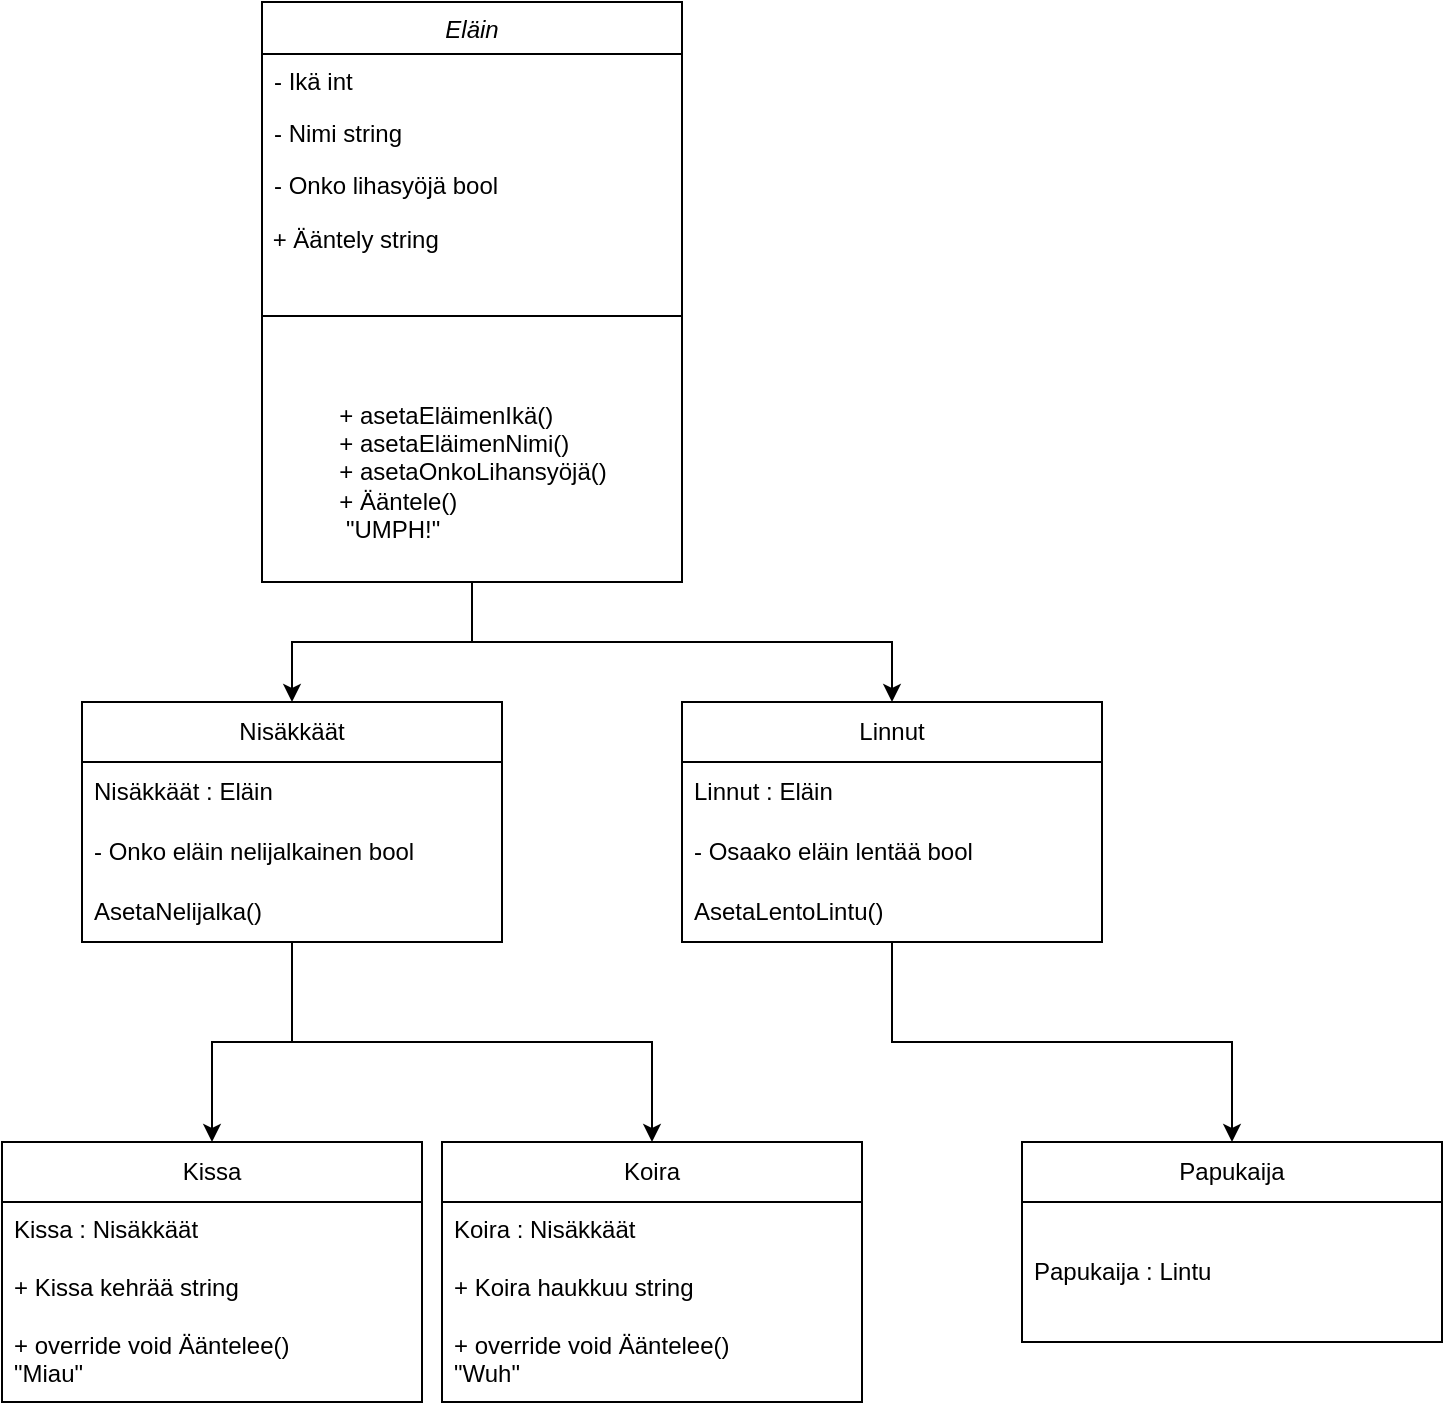 <mxfile version="21.3.1" type="github">
  <diagram id="C5RBs43oDa-KdzZeNtuy" name="Page-1">
    <mxGraphModel dx="1050" dy="530" grid="1" gridSize="10" guides="1" tooltips="1" connect="1" arrows="1" fold="1" page="1" pageScale="1" pageWidth="827" pageHeight="1169" math="0" shadow="0">
      <root>
        <mxCell id="WIyWlLk6GJQsqaUBKTNV-0" />
        <mxCell id="WIyWlLk6GJQsqaUBKTNV-1" parent="WIyWlLk6GJQsqaUBKTNV-0" />
        <mxCell id="bjRe2BsUZr60IzQaSMLA-25" style="edgeStyle=orthogonalEdgeStyle;rounded=0;orthogonalLoop=1;jettySize=auto;html=1;" edge="1" parent="WIyWlLk6GJQsqaUBKTNV-1" source="zkfFHV4jXpPFQw0GAbJ--0" target="bjRe2BsUZr60IzQaSMLA-20">
          <mxGeometry relative="1" as="geometry" />
        </mxCell>
        <mxCell id="zkfFHV4jXpPFQw0GAbJ--0" value="Eläin" style="swimlane;fontStyle=2;align=center;verticalAlign=top;childLayout=stackLayout;horizontal=1;startSize=26;horizontalStack=0;resizeParent=1;resizeLast=0;collapsible=1;marginBottom=0;rounded=0;shadow=0;strokeWidth=1;" parent="WIyWlLk6GJQsqaUBKTNV-1" vertex="1">
          <mxGeometry x="170" y="10" width="210" height="290" as="geometry">
            <mxRectangle x="230" y="140" width="160" height="26" as="alternateBounds" />
          </mxGeometry>
        </mxCell>
        <mxCell id="zkfFHV4jXpPFQw0GAbJ--1" value="- Ikä int" style="text;align=left;verticalAlign=top;spacingLeft=4;spacingRight=4;overflow=hidden;rotatable=0;points=[[0,0.5],[1,0.5]];portConstraint=eastwest;" parent="zkfFHV4jXpPFQw0GAbJ--0" vertex="1">
          <mxGeometry y="26" width="210" height="26" as="geometry" />
        </mxCell>
        <mxCell id="zkfFHV4jXpPFQw0GAbJ--2" value="- Nimi string" style="text;align=left;verticalAlign=top;spacingLeft=4;spacingRight=4;overflow=hidden;rotatable=0;points=[[0,0.5],[1,0.5]];portConstraint=eastwest;rounded=0;shadow=0;html=0;" parent="zkfFHV4jXpPFQw0GAbJ--0" vertex="1">
          <mxGeometry y="52" width="210" height="26" as="geometry" />
        </mxCell>
        <mxCell id="zkfFHV4jXpPFQw0GAbJ--3" value="- Onko lihasyöjä bool" style="text;align=left;verticalAlign=top;spacingLeft=4;spacingRight=4;overflow=hidden;rotatable=0;points=[[0,0.5],[1,0.5]];portConstraint=eastwest;rounded=0;shadow=0;html=0;" parent="zkfFHV4jXpPFQw0GAbJ--0" vertex="1">
          <mxGeometry y="78" width="210" height="26" as="geometry" />
        </mxCell>
        <mxCell id="bjRe2BsUZr60IzQaSMLA-0" value="&lt;div align=&quot;left&quot;&gt;&amp;nbsp;+ Ääntely string&lt;br&gt;&lt;/div&gt;" style="text;html=1;align=left;verticalAlign=middle;resizable=0;points=[];autosize=1;strokeColor=none;fillColor=none;" vertex="1" parent="zkfFHV4jXpPFQw0GAbJ--0">
          <mxGeometry y="104" width="210" height="30" as="geometry" />
        </mxCell>
        <mxCell id="zkfFHV4jXpPFQw0GAbJ--4" value="" style="line;html=1;strokeWidth=1;align=left;verticalAlign=middle;spacingTop=-1;spacingLeft=3;spacingRight=3;rotatable=0;labelPosition=right;points=[];portConstraint=eastwest;" parent="zkfFHV4jXpPFQw0GAbJ--0" vertex="1">
          <mxGeometry y="134" width="210" height="46" as="geometry" />
        </mxCell>
        <mxCell id="bjRe2BsUZr60IzQaSMLA-2" value="&amp;nbsp;&lt;br&gt;&lt;div align=&quot;left&quot;&gt;+ asetaEläimenIkä()&lt;/div&gt;&lt;div align=&quot;left&quot;&gt;+ asetaEläimenNimi()&lt;/div&gt;&lt;div align=&quot;left&quot;&gt;+ asetaOnkoLihansyöjä()&lt;/div&gt;&lt;div align=&quot;left&quot;&gt;+ Ääntele() &lt;br&gt;&amp;nbsp;&quot;UMPH!&quot;&lt;br&gt;&lt;/div&gt;&lt;div align=&quot;left&quot;&gt;&lt;br&gt;&lt;/div&gt;" style="text;html=1;align=center;verticalAlign=middle;resizable=0;points=[];autosize=1;strokeColor=none;fillColor=none;" vertex="1" parent="zkfFHV4jXpPFQw0GAbJ--0">
          <mxGeometry y="180" width="210" height="110" as="geometry" />
        </mxCell>
        <mxCell id="bjRe2BsUZr60IzQaSMLA-5" value="Kissa" style="swimlane;fontStyle=0;childLayout=stackLayout;horizontal=1;startSize=30;horizontalStack=0;resizeParent=1;resizeParentMax=0;resizeLast=0;collapsible=1;marginBottom=0;whiteSpace=wrap;html=1;" vertex="1" parent="WIyWlLk6GJQsqaUBKTNV-1">
          <mxGeometry x="40" y="580" width="210" height="130" as="geometry" />
        </mxCell>
        <mxCell id="bjRe2BsUZr60IzQaSMLA-8" value="&lt;div&gt;Kissa : Nisäkkäät&lt;/div&gt;&lt;div&gt;&lt;br&gt;&lt;/div&gt;&lt;div&gt;+ Kissa kehrää string&lt;br&gt;&lt;/div&gt;&lt;div&gt;&lt;br&gt;&lt;/div&gt;&lt;div&gt;+ override void Ääntelee()&lt;br&gt;&quot;Miau&quot;&lt;br&gt;&lt;/div&gt;" style="text;strokeColor=none;fillColor=none;align=left;verticalAlign=middle;spacingLeft=4;spacingRight=4;overflow=hidden;points=[[0,0.5],[1,0.5]];portConstraint=eastwest;rotatable=0;whiteSpace=wrap;html=1;" vertex="1" parent="bjRe2BsUZr60IzQaSMLA-5">
          <mxGeometry y="30" width="210" height="100" as="geometry" />
        </mxCell>
        <mxCell id="bjRe2BsUZr60IzQaSMLA-9" value="Koira" style="swimlane;fontStyle=0;childLayout=stackLayout;horizontal=1;startSize=30;horizontalStack=0;resizeParent=1;resizeParentMax=0;resizeLast=0;collapsible=1;marginBottom=0;whiteSpace=wrap;html=1;" vertex="1" parent="WIyWlLk6GJQsqaUBKTNV-1">
          <mxGeometry x="260" y="580" width="210" height="130" as="geometry" />
        </mxCell>
        <mxCell id="bjRe2BsUZr60IzQaSMLA-10" value="&lt;div&gt;Koira : Nisäkkäät&lt;/div&gt;&lt;div&gt;&lt;br&gt;&lt;/div&gt;&lt;div&gt;+ Koira haukkuu string&lt;br&gt;&lt;/div&gt;&lt;div&gt;&lt;br&gt;&lt;/div&gt;&lt;div&gt;+ override void Ääntelee()&lt;/div&gt;&lt;div&gt;&quot;Wuh&quot;&lt;/div&gt;" style="text;strokeColor=none;fillColor=none;align=left;verticalAlign=middle;spacingLeft=4;spacingRight=4;overflow=hidden;points=[[0,0.5],[1,0.5]];portConstraint=eastwest;rotatable=0;whiteSpace=wrap;html=1;" vertex="1" parent="bjRe2BsUZr60IzQaSMLA-9">
          <mxGeometry y="30" width="210" height="100" as="geometry" />
        </mxCell>
        <mxCell id="bjRe2BsUZr60IzQaSMLA-11" value="Papukaija" style="swimlane;fontStyle=0;childLayout=stackLayout;horizontal=1;startSize=30;horizontalStack=0;resizeParent=1;resizeParentMax=0;resizeLast=0;collapsible=1;marginBottom=0;whiteSpace=wrap;html=1;" vertex="1" parent="WIyWlLk6GJQsqaUBKTNV-1">
          <mxGeometry x="550" y="580" width="210" height="100" as="geometry" />
        </mxCell>
        <mxCell id="bjRe2BsUZr60IzQaSMLA-12" value="Papukaija : Lintu" style="text;strokeColor=none;fillColor=none;align=left;verticalAlign=middle;spacingLeft=4;spacingRight=4;overflow=hidden;points=[[0,0.5],[1,0.5]];portConstraint=eastwest;rotatable=0;whiteSpace=wrap;html=1;" vertex="1" parent="bjRe2BsUZr60IzQaSMLA-11">
          <mxGeometry y="30" width="210" height="70" as="geometry" />
        </mxCell>
        <mxCell id="bjRe2BsUZr60IzQaSMLA-18" style="edgeStyle=orthogonalEdgeStyle;rounded=0;orthogonalLoop=1;jettySize=auto;html=1;exitX=0.5;exitY=1.133;exitDx=0;exitDy=0;exitPerimeter=0;" edge="1" parent="WIyWlLk6GJQsqaUBKTNV-1" source="bjRe2BsUZr60IzQaSMLA-16" target="bjRe2BsUZr60IzQaSMLA-5">
          <mxGeometry relative="1" as="geometry">
            <Array as="points">
              <mxPoint x="185" y="530" />
              <mxPoint x="145" y="530" />
            </Array>
          </mxGeometry>
        </mxCell>
        <mxCell id="bjRe2BsUZr60IzQaSMLA-19" style="edgeStyle=orthogonalEdgeStyle;rounded=0;orthogonalLoop=1;jettySize=auto;html=1;" edge="1" parent="WIyWlLk6GJQsqaUBKTNV-1" source="bjRe2BsUZr60IzQaSMLA-13" target="bjRe2BsUZr60IzQaSMLA-9">
          <mxGeometry relative="1" as="geometry" />
        </mxCell>
        <mxCell id="bjRe2BsUZr60IzQaSMLA-13" value="Nisäkkäät" style="swimlane;fontStyle=0;childLayout=stackLayout;horizontal=1;startSize=30;horizontalStack=0;resizeParent=1;resizeParentMax=0;resizeLast=0;collapsible=1;marginBottom=0;whiteSpace=wrap;html=1;" vertex="1" parent="WIyWlLk6GJQsqaUBKTNV-1">
          <mxGeometry x="80" y="360" width="210" height="120" as="geometry" />
        </mxCell>
        <mxCell id="bjRe2BsUZr60IzQaSMLA-14" value="Nisäkkäät : Eläin" style="text;strokeColor=none;fillColor=none;align=left;verticalAlign=middle;spacingLeft=4;spacingRight=4;overflow=hidden;points=[[0,0.5],[1,0.5]];portConstraint=eastwest;rotatable=0;whiteSpace=wrap;html=1;" vertex="1" parent="bjRe2BsUZr60IzQaSMLA-13">
          <mxGeometry y="30" width="210" height="30" as="geometry" />
        </mxCell>
        <mxCell id="bjRe2BsUZr60IzQaSMLA-15" value="- Onko eläin nelijalkainen bool" style="text;strokeColor=none;fillColor=none;align=left;verticalAlign=middle;spacingLeft=4;spacingRight=4;overflow=hidden;points=[[0,0.5],[1,0.5]];portConstraint=eastwest;rotatable=0;whiteSpace=wrap;html=1;" vertex="1" parent="bjRe2BsUZr60IzQaSMLA-13">
          <mxGeometry y="60" width="210" height="30" as="geometry" />
        </mxCell>
        <mxCell id="bjRe2BsUZr60IzQaSMLA-16" value="AsetaNelijalka()" style="text;strokeColor=none;fillColor=none;align=left;verticalAlign=middle;spacingLeft=4;spacingRight=4;overflow=hidden;points=[[0,0.5],[1,0.5]];portConstraint=eastwest;rotatable=0;whiteSpace=wrap;html=1;" vertex="1" parent="bjRe2BsUZr60IzQaSMLA-13">
          <mxGeometry y="90" width="210" height="30" as="geometry" />
        </mxCell>
        <mxCell id="bjRe2BsUZr60IzQaSMLA-17" style="edgeStyle=orthogonalEdgeStyle;rounded=0;orthogonalLoop=1;jettySize=auto;html=1;" edge="1" parent="WIyWlLk6GJQsqaUBKTNV-1" source="bjRe2BsUZr60IzQaSMLA-2" target="bjRe2BsUZr60IzQaSMLA-13">
          <mxGeometry relative="1" as="geometry" />
        </mxCell>
        <mxCell id="bjRe2BsUZr60IzQaSMLA-26" style="edgeStyle=orthogonalEdgeStyle;rounded=0;orthogonalLoop=1;jettySize=auto;html=1;entryX=0.5;entryY=0;entryDx=0;entryDy=0;" edge="1" parent="WIyWlLk6GJQsqaUBKTNV-1" source="bjRe2BsUZr60IzQaSMLA-20" target="bjRe2BsUZr60IzQaSMLA-11">
          <mxGeometry relative="1" as="geometry" />
        </mxCell>
        <mxCell id="bjRe2BsUZr60IzQaSMLA-20" value="Linnut" style="swimlane;fontStyle=0;childLayout=stackLayout;horizontal=1;startSize=30;horizontalStack=0;resizeParent=1;resizeParentMax=0;resizeLast=0;collapsible=1;marginBottom=0;whiteSpace=wrap;html=1;" vertex="1" parent="WIyWlLk6GJQsqaUBKTNV-1">
          <mxGeometry x="380" y="360" width="210" height="120" as="geometry" />
        </mxCell>
        <mxCell id="bjRe2BsUZr60IzQaSMLA-21" value="Linnut : Eläin" style="text;strokeColor=none;fillColor=none;align=left;verticalAlign=middle;spacingLeft=4;spacingRight=4;overflow=hidden;points=[[0,0.5],[1,0.5]];portConstraint=eastwest;rotatable=0;whiteSpace=wrap;html=1;" vertex="1" parent="bjRe2BsUZr60IzQaSMLA-20">
          <mxGeometry y="30" width="210" height="30" as="geometry" />
        </mxCell>
        <mxCell id="bjRe2BsUZr60IzQaSMLA-22" value="- Osaako eläin lentää bool" style="text;strokeColor=none;fillColor=none;align=left;verticalAlign=middle;spacingLeft=4;spacingRight=4;overflow=hidden;points=[[0,0.5],[1,0.5]];portConstraint=eastwest;rotatable=0;whiteSpace=wrap;html=1;" vertex="1" parent="bjRe2BsUZr60IzQaSMLA-20">
          <mxGeometry y="60" width="210" height="30" as="geometry" />
        </mxCell>
        <mxCell id="bjRe2BsUZr60IzQaSMLA-23" value="AsetaLentoLintu()" style="text;strokeColor=none;fillColor=none;align=left;verticalAlign=middle;spacingLeft=4;spacingRight=4;overflow=hidden;points=[[0,0.5],[1,0.5]];portConstraint=eastwest;rotatable=0;whiteSpace=wrap;html=1;" vertex="1" parent="bjRe2BsUZr60IzQaSMLA-20">
          <mxGeometry y="90" width="210" height="30" as="geometry" />
        </mxCell>
      </root>
    </mxGraphModel>
  </diagram>
</mxfile>
